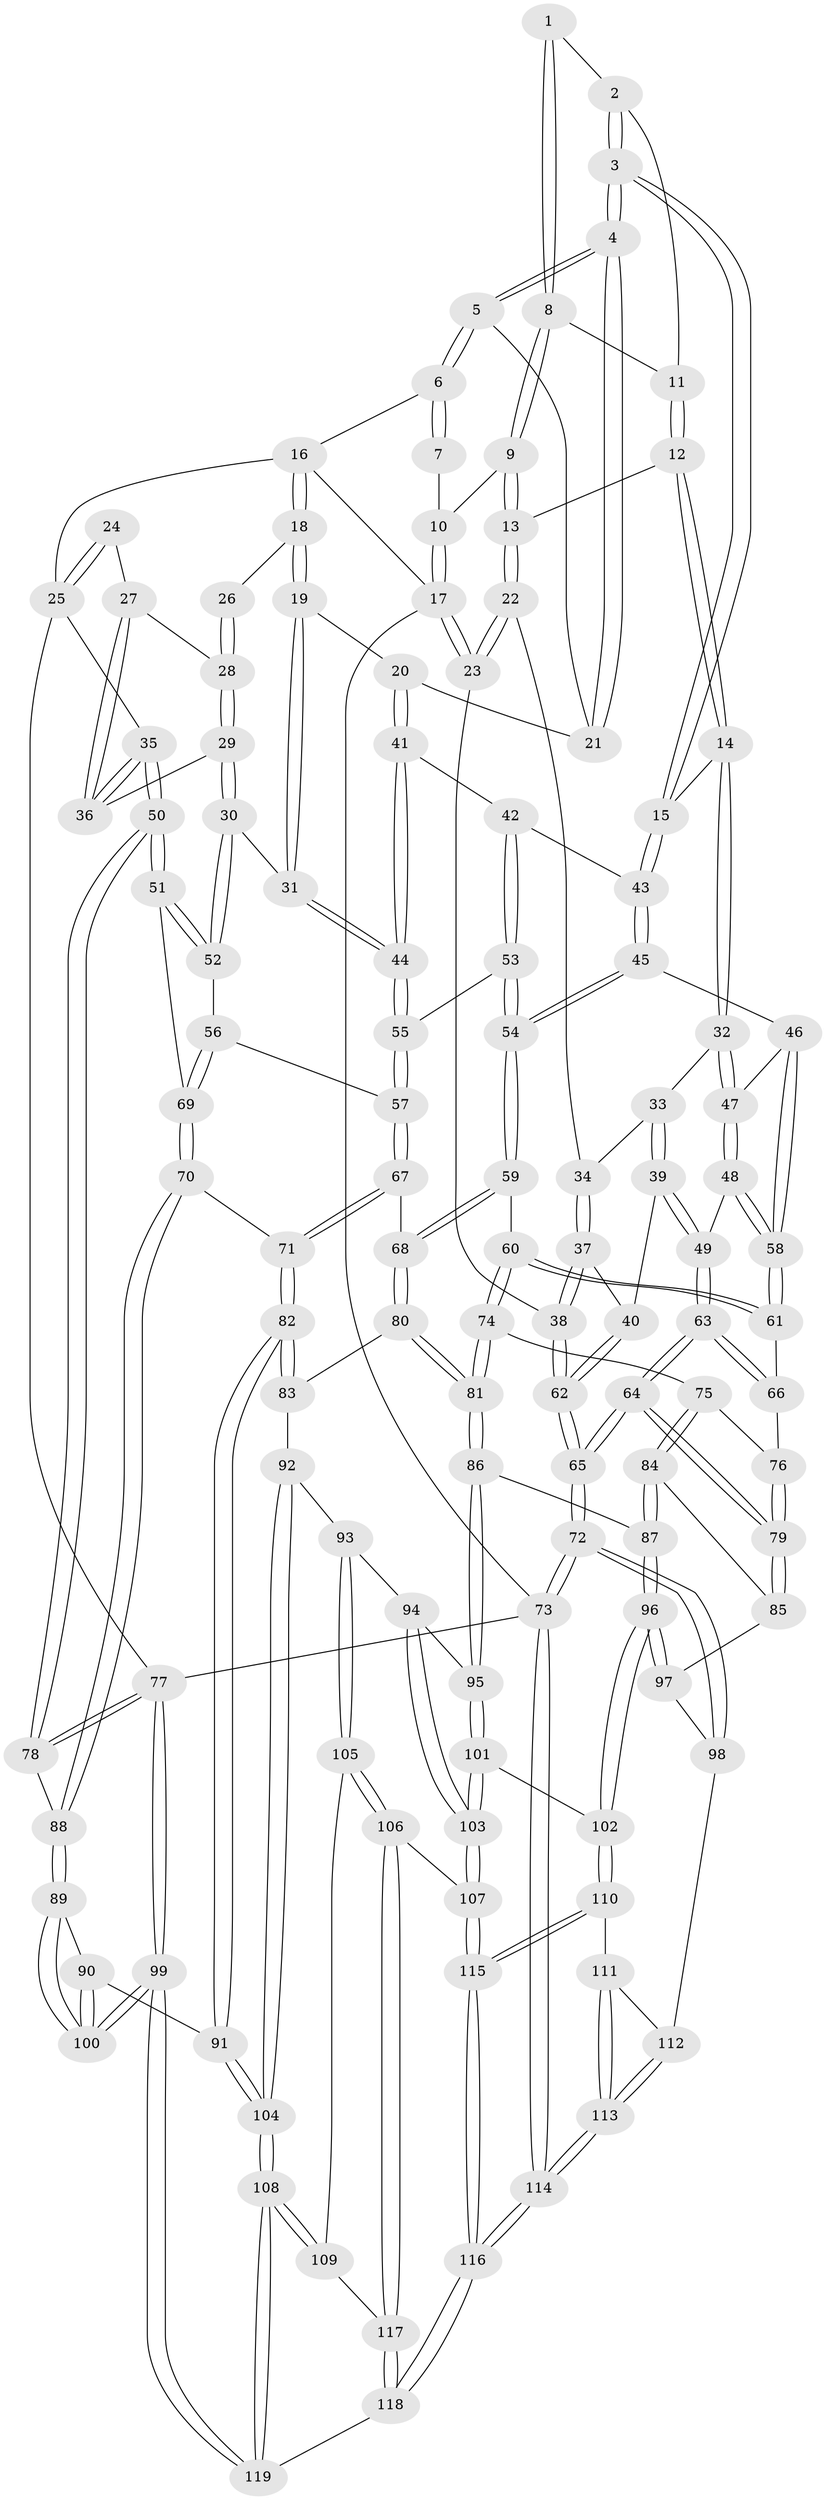 // coarse degree distribution, {3: 0.0963855421686747, 5: 0.4578313253012048, 4: 0.26506024096385544, 2: 0.024096385542168676, 7: 0.03614457831325301, 6: 0.10843373493975904, 9: 0.012048192771084338}
// Generated by graph-tools (version 1.1) at 2025/05/03/04/25 22:05:53]
// undirected, 119 vertices, 294 edges
graph export_dot {
graph [start="1"]
  node [color=gray90,style=filled];
  1 [pos="+0.10913648935620864+0"];
  2 [pos="+0.13243937314880636+0"];
  3 [pos="+0.33541180616416527+0.12955693788668812"];
  4 [pos="+0.34827860746221534+0.10586965815934463"];
  5 [pos="+0.4029002875127116+0"];
  6 [pos="+0.4443695464406897+0"];
  7 [pos="+0.06268404739241377+0"];
  8 [pos="+0.08837381477934302+0.06065228739033208"];
  9 [pos="+0.07901462544439909+0.10939956227754079"];
  10 [pos="+0+0"];
  11 [pos="+0.1509734567008239+0.0555777779927493"];
  12 [pos="+0.17235428101299846+0.12064576897702763"];
  13 [pos="+0.07974096829548892+0.12134141501659447"];
  14 [pos="+0.2795999335914035+0.1690802816194851"];
  15 [pos="+0.3242055985438692+0.15205096111617847"];
  16 [pos="+0.6542932239409075+0"];
  17 [pos="+0+0"];
  18 [pos="+0.7060100167805996+0"];
  19 [pos="+0.6328628993563246+0.16939636955791215"];
  20 [pos="+0.570941898714384+0.20604896671375583"];
  21 [pos="+0.5706421642097306+0.2058144444429095"];
  22 [pos="+0.053546751180147394+0.13856179223590837"];
  23 [pos="+0+0"];
  24 [pos="+0.9595432530909995+0.08897248439720147"];
  25 [pos="+1+0"];
  26 [pos="+0.7234390510217719+0"];
  27 [pos="+0.9152291904691179+0.17246275721082374"];
  28 [pos="+0.7935219446941557+0.12967448520009464"];
  29 [pos="+0.7923071015402817+0.26510299587616826"];
  30 [pos="+0.7685627726487002+0.3042698216094519"];
  31 [pos="+0.693960096683031+0.2802823830530629"];
  32 [pos="+0.24157045670435567+0.21463152539970268"];
  33 [pos="+0.10543799142158276+0.2246456190304243"];
  34 [pos="+0.060047751136763305+0.21142464783451884"];
  35 [pos="+1+0.3638368530341811"];
  36 [pos="+0.9468802791239495+0.24169443232815632"];
  37 [pos="+0.021570630488906218+0.2607922523049199"];
  38 [pos="+0+0.26440042415476117"];
  39 [pos="+0.11065757199278618+0.36659847095701653"];
  40 [pos="+0.0872676093800956+0.3548499348393231"];
  41 [pos="+0.5607002243066709+0.22420817449080507"];
  42 [pos="+0.4063100908314843+0.26026756371312143"];
  43 [pos="+0.38725876999570485+0.24764156907045157"];
  44 [pos="+0.5798846801164879+0.34346951780671475"];
  45 [pos="+0.3266584809770941+0.3818832063278535"];
  46 [pos="+0.31604247598154883+0.3843122551855911"];
  47 [pos="+0.20630456946880282+0.30357746483590026"];
  48 [pos="+0.15231654042183482+0.36844758741379974"];
  49 [pos="+0.11099795561126066+0.36683669689122733"];
  50 [pos="+1+0.47875674146035563"];
  51 [pos="+0.8839555791827189+0.43094370220561656"];
  52 [pos="+0.7936766679343031+0.3984963074033696"];
  53 [pos="+0.5062685931847356+0.39902432386044734"];
  54 [pos="+0.4612056579261007+0.5130027772569317"];
  55 [pos="+0.5651636367724632+0.37006274435209763"];
  56 [pos="+0.7325291234081701+0.44492029160191554"];
  57 [pos="+0.7092879921784733+0.4471304931076183"];
  58 [pos="+0.2199734396852864+0.47796223353129946"];
  59 [pos="+0.45925015125963664+0.5374834153411325"];
  60 [pos="+0.29922249011084046+0.5546547904388514"];
  61 [pos="+0.22467625712285547+0.5100437337009003"];
  62 [pos="+0+0.43129343528228015"];
  63 [pos="+0+0.5631623344821817"];
  64 [pos="+0+0.6420958010547759"];
  65 [pos="+0+0.663474315976093"];
  66 [pos="+0.17870076320196168+0.5376290561878961"];
  67 [pos="+0.5622419401762931+0.5849090478638317"];
  68 [pos="+0.4643990862218671+0.5444539231500563"];
  69 [pos="+0.7536914397721075+0.6270221283550111"];
  70 [pos="+0.7536217948186511+0.6291305323963354"];
  71 [pos="+0.5972487207006042+0.6221238533239732"];
  72 [pos="+0+0.6917590488765682"];
  73 [pos="+0+1"];
  74 [pos="+0.2736531987320417+0.6516228630734996"];
  75 [pos="+0.1861941447020382+0.6783140617679908"];
  76 [pos="+0.1680550972637507+0.6562858601280173"];
  77 [pos="+1+1"];
  78 [pos="+1+0.540911361515748"];
  79 [pos="+0+0.6431737852572224"];
  80 [pos="+0.42369245542946044+0.7000687768666576"];
  81 [pos="+0.321261956227516+0.7642095048467908"];
  82 [pos="+0.5930013654133109+0.8645856947780867"];
  83 [pos="+0.460720643431151+0.7404983937934199"];
  84 [pos="+0.17372285621192718+0.7428791702735876"];
  85 [pos="+0.14121749654490667+0.7529620677163862"];
  86 [pos="+0.3186959834338332+0.770314666766843"];
  87 [pos="+0.20178574558059462+0.7605050463792078"];
  88 [pos="+0.8439741186011149+0.7107110433763335"];
  89 [pos="+0.8273603682611399+0.7732934339725921"];
  90 [pos="+0.6877670954242681+0.8373013615476637"];
  91 [pos="+0.5950502562578361+0.8706256588353899"];
  92 [pos="+0.3957407637106131+0.8366955275834564"];
  93 [pos="+0.36969635148651886+0.8341532805977562"];
  94 [pos="+0.3265222656778408+0.7914141055249252"];
  95 [pos="+0.3190152402677784+0.772617430268483"];
  96 [pos="+0.19128328992695035+0.8649460956094849"];
  97 [pos="+0.1306532210335038+0.8003464287989015"];
  98 [pos="+0.07748709402979972+0.8551905067017967"];
  99 [pos="+1+1"];
  100 [pos="+1+1"];
  101 [pos="+0.19470095079461197+0.8717185915147344"];
  102 [pos="+0.19299875630698038+0.8713145781860876"];
  103 [pos="+0.26559441122407584+0.9251446095536472"];
  104 [pos="+0.5938767933452566+0.8732753968543526"];
  105 [pos="+0.3686131908216585+0.8985282277512814"];
  106 [pos="+0.284297628912508+0.9342092031810797"];
  107 [pos="+0.26737012939388743+0.9300247051831416"];
  108 [pos="+0.5806593608512244+0.9615480341652587"];
  109 [pos="+0.3950958321915912+0.9345860566165198"];
  110 [pos="+0.16499528683815842+0.8881754850916508"];
  111 [pos="+0.16094786697025135+0.8891544178985881"];
  112 [pos="+0.08066659261786378+0.8599718744277357"];
  113 [pos="+0.05956330383408708+1"];
  114 [pos="+0+1"];
  115 [pos="+0.2072685995121928+1"];
  116 [pos="+0.1144729408895944+1"];
  117 [pos="+0.34857797175486466+0.9882191822462314"];
  118 [pos="+0.3753314625145317+1"];
  119 [pos="+0.6125357528946318+1"];
  1 -- 2;
  1 -- 8;
  1 -- 8;
  2 -- 3;
  2 -- 3;
  2 -- 11;
  3 -- 4;
  3 -- 4;
  3 -- 15;
  3 -- 15;
  4 -- 5;
  4 -- 5;
  4 -- 21;
  4 -- 21;
  5 -- 6;
  5 -- 6;
  5 -- 21;
  6 -- 7;
  6 -- 7;
  6 -- 16;
  7 -- 10;
  8 -- 9;
  8 -- 9;
  8 -- 11;
  9 -- 10;
  9 -- 13;
  9 -- 13;
  10 -- 17;
  10 -- 17;
  11 -- 12;
  11 -- 12;
  12 -- 13;
  12 -- 14;
  12 -- 14;
  13 -- 22;
  13 -- 22;
  14 -- 15;
  14 -- 32;
  14 -- 32;
  15 -- 43;
  15 -- 43;
  16 -- 17;
  16 -- 18;
  16 -- 18;
  16 -- 25;
  17 -- 23;
  17 -- 23;
  17 -- 73;
  18 -- 19;
  18 -- 19;
  18 -- 26;
  19 -- 20;
  19 -- 31;
  19 -- 31;
  20 -- 21;
  20 -- 41;
  20 -- 41;
  22 -- 23;
  22 -- 23;
  22 -- 34;
  23 -- 38;
  24 -- 25;
  24 -- 25;
  24 -- 27;
  25 -- 35;
  25 -- 77;
  26 -- 28;
  26 -- 28;
  27 -- 28;
  27 -- 36;
  27 -- 36;
  28 -- 29;
  28 -- 29;
  29 -- 30;
  29 -- 30;
  29 -- 36;
  30 -- 31;
  30 -- 52;
  30 -- 52;
  31 -- 44;
  31 -- 44;
  32 -- 33;
  32 -- 47;
  32 -- 47;
  33 -- 34;
  33 -- 39;
  33 -- 39;
  34 -- 37;
  34 -- 37;
  35 -- 36;
  35 -- 36;
  35 -- 50;
  35 -- 50;
  37 -- 38;
  37 -- 38;
  37 -- 40;
  38 -- 62;
  38 -- 62;
  39 -- 40;
  39 -- 49;
  39 -- 49;
  40 -- 62;
  40 -- 62;
  41 -- 42;
  41 -- 44;
  41 -- 44;
  42 -- 43;
  42 -- 53;
  42 -- 53;
  43 -- 45;
  43 -- 45;
  44 -- 55;
  44 -- 55;
  45 -- 46;
  45 -- 54;
  45 -- 54;
  46 -- 47;
  46 -- 58;
  46 -- 58;
  47 -- 48;
  47 -- 48;
  48 -- 49;
  48 -- 58;
  48 -- 58;
  49 -- 63;
  49 -- 63;
  50 -- 51;
  50 -- 51;
  50 -- 78;
  50 -- 78;
  51 -- 52;
  51 -- 52;
  51 -- 69;
  52 -- 56;
  53 -- 54;
  53 -- 54;
  53 -- 55;
  54 -- 59;
  54 -- 59;
  55 -- 57;
  55 -- 57;
  56 -- 57;
  56 -- 69;
  56 -- 69;
  57 -- 67;
  57 -- 67;
  58 -- 61;
  58 -- 61;
  59 -- 60;
  59 -- 68;
  59 -- 68;
  60 -- 61;
  60 -- 61;
  60 -- 74;
  60 -- 74;
  61 -- 66;
  62 -- 65;
  62 -- 65;
  63 -- 64;
  63 -- 64;
  63 -- 66;
  63 -- 66;
  64 -- 65;
  64 -- 65;
  64 -- 79;
  64 -- 79;
  65 -- 72;
  65 -- 72;
  66 -- 76;
  67 -- 68;
  67 -- 71;
  67 -- 71;
  68 -- 80;
  68 -- 80;
  69 -- 70;
  69 -- 70;
  70 -- 71;
  70 -- 88;
  70 -- 88;
  71 -- 82;
  71 -- 82;
  72 -- 73;
  72 -- 73;
  72 -- 98;
  72 -- 98;
  73 -- 114;
  73 -- 114;
  73 -- 77;
  74 -- 75;
  74 -- 81;
  74 -- 81;
  75 -- 76;
  75 -- 84;
  75 -- 84;
  76 -- 79;
  76 -- 79;
  77 -- 78;
  77 -- 78;
  77 -- 99;
  77 -- 99;
  78 -- 88;
  79 -- 85;
  79 -- 85;
  80 -- 81;
  80 -- 81;
  80 -- 83;
  81 -- 86;
  81 -- 86;
  82 -- 83;
  82 -- 83;
  82 -- 91;
  82 -- 91;
  83 -- 92;
  84 -- 85;
  84 -- 87;
  84 -- 87;
  85 -- 97;
  86 -- 87;
  86 -- 95;
  86 -- 95;
  87 -- 96;
  87 -- 96;
  88 -- 89;
  88 -- 89;
  89 -- 90;
  89 -- 100;
  89 -- 100;
  90 -- 91;
  90 -- 100;
  90 -- 100;
  91 -- 104;
  91 -- 104;
  92 -- 93;
  92 -- 104;
  92 -- 104;
  93 -- 94;
  93 -- 105;
  93 -- 105;
  94 -- 95;
  94 -- 103;
  94 -- 103;
  95 -- 101;
  95 -- 101;
  96 -- 97;
  96 -- 97;
  96 -- 102;
  96 -- 102;
  97 -- 98;
  98 -- 112;
  99 -- 100;
  99 -- 100;
  99 -- 119;
  99 -- 119;
  101 -- 102;
  101 -- 103;
  101 -- 103;
  102 -- 110;
  102 -- 110;
  103 -- 107;
  103 -- 107;
  104 -- 108;
  104 -- 108;
  105 -- 106;
  105 -- 106;
  105 -- 109;
  106 -- 107;
  106 -- 117;
  106 -- 117;
  107 -- 115;
  107 -- 115;
  108 -- 109;
  108 -- 109;
  108 -- 119;
  108 -- 119;
  109 -- 117;
  110 -- 111;
  110 -- 115;
  110 -- 115;
  111 -- 112;
  111 -- 113;
  111 -- 113;
  112 -- 113;
  112 -- 113;
  113 -- 114;
  113 -- 114;
  114 -- 116;
  114 -- 116;
  115 -- 116;
  115 -- 116;
  116 -- 118;
  116 -- 118;
  117 -- 118;
  117 -- 118;
  118 -- 119;
}
